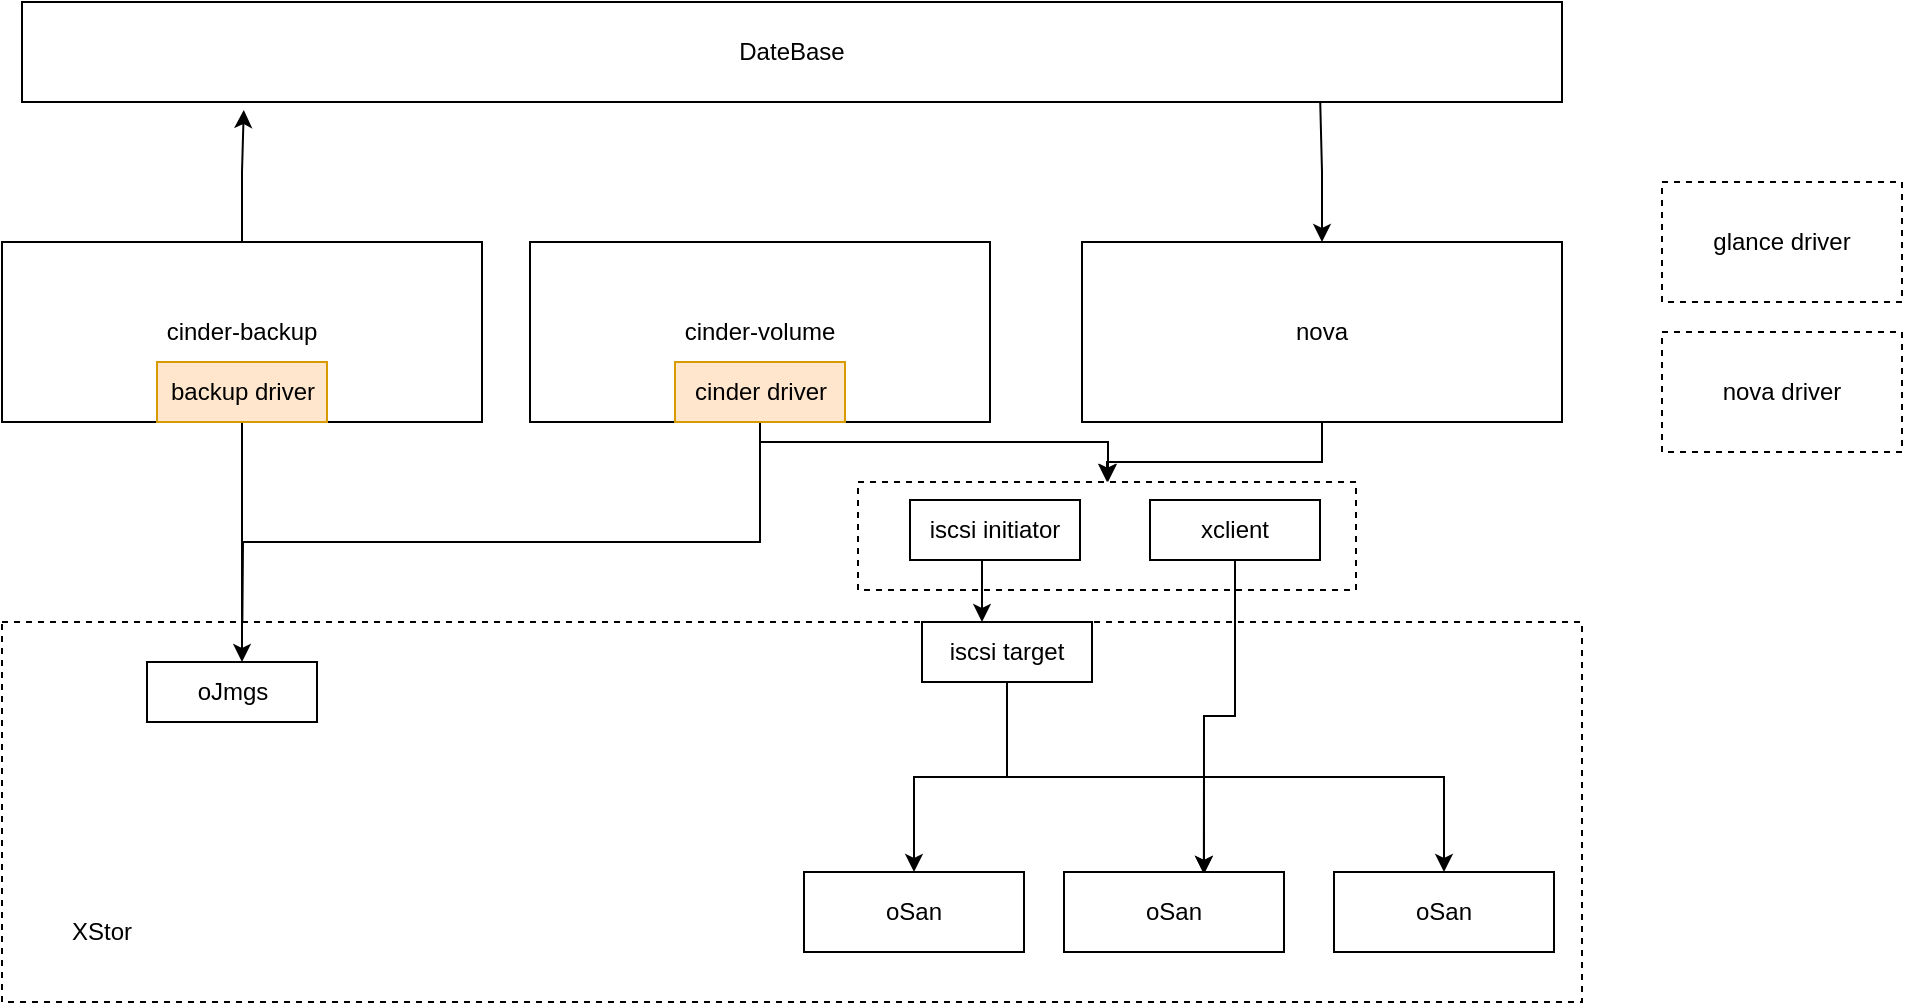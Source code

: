 <mxfile version="16.5.2" type="github">
  <diagram id="Iqppwu7Mz3QEscLfNfbv" name="Page-1">
    <mxGraphModel dx="1186" dy="684" grid="1" gridSize="10" guides="1" tooltips="1" connect="1" arrows="1" fold="1" page="1" pageScale="1" pageWidth="827" pageHeight="1169" math="0" shadow="0">
      <root>
        <mxCell id="0" />
        <mxCell id="1" parent="0" />
        <mxCell id="xS8MUs-kONUIonzYjEmB-38" value="" style="rounded=0;whiteSpace=wrap;html=1;dashed=1;" vertex="1" parent="1">
          <mxGeometry x="578" y="350" width="249" height="54" as="geometry" />
        </mxCell>
        <mxCell id="xS8MUs-kONUIonzYjEmB-1" value="" style="edgeStyle=none;html=1;" edge="1" parent="1" source="xS8MUs-kONUIonzYjEmB-2" target="xS8MUs-kONUIonzYjEmB-4">
          <mxGeometry relative="1" as="geometry" />
        </mxCell>
        <mxCell id="xS8MUs-kONUIonzYjEmB-2" value="cinder-volume" style="rounded=0;whiteSpace=wrap;html=1;" vertex="1" parent="1">
          <mxGeometry x="414" y="230" width="230" height="90" as="geometry" />
        </mxCell>
        <mxCell id="xS8MUs-kONUIonzYjEmB-12" style="edgeStyle=orthogonalEdgeStyle;rounded=0;orthogonalLoop=1;jettySize=auto;html=1;exitX=0.5;exitY=1;exitDx=0;exitDy=0;" edge="1" parent="1" source="xS8MUs-kONUIonzYjEmB-4">
          <mxGeometry relative="1" as="geometry">
            <mxPoint x="270" y="440" as="targetPoint" />
          </mxGeometry>
        </mxCell>
        <mxCell id="xS8MUs-kONUIonzYjEmB-42" style="edgeStyle=orthogonalEdgeStyle;rounded=0;orthogonalLoop=1;jettySize=auto;html=1;exitX=0.5;exitY=1;exitDx=0;exitDy=0;startArrow=none;startFill=0;endArrow=classic;endFill=1;" edge="1" parent="1" source="xS8MUs-kONUIonzYjEmB-4" target="xS8MUs-kONUIonzYjEmB-38">
          <mxGeometry relative="1" as="geometry">
            <Array as="points">
              <mxPoint x="529" y="330" />
              <mxPoint x="703" y="330" />
            </Array>
          </mxGeometry>
        </mxCell>
        <mxCell id="xS8MUs-kONUIonzYjEmB-4" value="cinder driver" style="whiteSpace=wrap;html=1;rounded=0;fillColor=#ffe6cc;strokeColor=#d79b00;" vertex="1" parent="1">
          <mxGeometry x="486.5" y="290" width="85" height="30" as="geometry" />
        </mxCell>
        <mxCell id="xS8MUs-kONUIonzYjEmB-5" value="" style="rounded=0;whiteSpace=wrap;html=1;dashed=1;" vertex="1" parent="1">
          <mxGeometry x="150" y="420" width="790" height="190" as="geometry" />
        </mxCell>
        <mxCell id="xS8MUs-kONUIonzYjEmB-6" value="" style="edgeStyle=none;html=1;" edge="1" parent="1" source="xS8MUs-kONUIonzYjEmB-7" target="xS8MUs-kONUIonzYjEmB-8">
          <mxGeometry relative="1" as="geometry" />
        </mxCell>
        <mxCell id="xS8MUs-kONUIonzYjEmB-18" style="edgeStyle=orthogonalEdgeStyle;rounded=0;orthogonalLoop=1;jettySize=auto;html=1;exitX=0.5;exitY=0;exitDx=0;exitDy=0;entryX=0.144;entryY=1.08;entryDx=0;entryDy=0;entryPerimeter=0;" edge="1" parent="1" source="xS8MUs-kONUIonzYjEmB-7" target="xS8MUs-kONUIonzYjEmB-16">
          <mxGeometry relative="1" as="geometry" />
        </mxCell>
        <mxCell id="xS8MUs-kONUIonzYjEmB-7" value="cinder-backup" style="rounded=0;whiteSpace=wrap;html=1;" vertex="1" parent="1">
          <mxGeometry x="150" y="230" width="240" height="90" as="geometry" />
        </mxCell>
        <mxCell id="xS8MUs-kONUIonzYjEmB-11" style="edgeStyle=orthogonalEdgeStyle;rounded=0;orthogonalLoop=1;jettySize=auto;html=1;exitX=0.5;exitY=1;exitDx=0;exitDy=0;" edge="1" parent="1" source="xS8MUs-kONUIonzYjEmB-8">
          <mxGeometry relative="1" as="geometry">
            <mxPoint x="270" y="440" as="targetPoint" />
          </mxGeometry>
        </mxCell>
        <mxCell id="xS8MUs-kONUIonzYjEmB-8" value="backup driver" style="whiteSpace=wrap;html=1;rounded=0;fillColor=#ffe6cc;strokeColor=#d79b00;" vertex="1" parent="1">
          <mxGeometry x="227.5" y="290" width="85" height="30" as="geometry" />
        </mxCell>
        <mxCell id="xS8MUs-kONUIonzYjEmB-9" value="oJmgs" style="whiteSpace=wrap;html=1;rounded=0;" vertex="1" parent="1">
          <mxGeometry x="222.5" y="440" width="85" height="30" as="geometry" />
        </mxCell>
        <mxCell id="xS8MUs-kONUIonzYjEmB-19" style="edgeStyle=orthogonalEdgeStyle;rounded=0;orthogonalLoop=1;jettySize=auto;html=1;exitX=0.5;exitY=0;exitDx=0;exitDy=0;entryX=0.843;entryY=1;entryDx=0;entryDy=0;entryPerimeter=0;startArrow=classic;startFill=1;endArrow=none;endFill=0;" edge="1" parent="1" source="xS8MUs-kONUIonzYjEmB-14" target="xS8MUs-kONUIonzYjEmB-16">
          <mxGeometry relative="1" as="geometry" />
        </mxCell>
        <mxCell id="xS8MUs-kONUIonzYjEmB-46" style="edgeStyle=orthogonalEdgeStyle;rounded=0;orthogonalLoop=1;jettySize=auto;html=1;exitX=0.5;exitY=1;exitDx=0;exitDy=0;startArrow=none;startFill=0;endArrow=classic;endFill=1;" edge="1" parent="1" source="xS8MUs-kONUIonzYjEmB-14" target="xS8MUs-kONUIonzYjEmB-38">
          <mxGeometry relative="1" as="geometry" />
        </mxCell>
        <mxCell id="xS8MUs-kONUIonzYjEmB-14" value="nova" style="rounded=0;whiteSpace=wrap;html=1;" vertex="1" parent="1">
          <mxGeometry x="690" y="230" width="240" height="90" as="geometry" />
        </mxCell>
        <mxCell id="xS8MUs-kONUIonzYjEmB-39" style="edgeStyle=orthogonalEdgeStyle;rounded=0;orthogonalLoop=1;jettySize=auto;html=1;exitX=0.5;exitY=1;exitDx=0;exitDy=0;entryX=0.353;entryY=0;entryDx=0;entryDy=0;entryPerimeter=0;startArrow=none;startFill=0;endArrow=classic;endFill=1;" edge="1" parent="1" source="xS8MUs-kONUIonzYjEmB-15" target="xS8MUs-kONUIonzYjEmB-20">
          <mxGeometry relative="1" as="geometry" />
        </mxCell>
        <mxCell id="xS8MUs-kONUIonzYjEmB-15" value="iscsi initiator" style="whiteSpace=wrap;html=1;rounded=0;" vertex="1" parent="1">
          <mxGeometry x="604" y="359" width="85" height="30" as="geometry" />
        </mxCell>
        <mxCell id="xS8MUs-kONUIonzYjEmB-16" value="DateBase" style="rounded=0;whiteSpace=wrap;html=1;" vertex="1" parent="1">
          <mxGeometry x="160" y="110" width="770" height="50" as="geometry" />
        </mxCell>
        <mxCell id="xS8MUs-kONUIonzYjEmB-30" style="edgeStyle=orthogonalEdgeStyle;rounded=0;orthogonalLoop=1;jettySize=auto;html=1;exitX=0.5;exitY=1;exitDx=0;exitDy=0;entryX=0.5;entryY=0;entryDx=0;entryDy=0;startArrow=none;startFill=0;endArrow=classic;endFill=1;" edge="1" parent="1" source="xS8MUs-kONUIonzYjEmB-20" target="xS8MUs-kONUIonzYjEmB-29">
          <mxGeometry relative="1" as="geometry" />
        </mxCell>
        <mxCell id="xS8MUs-kONUIonzYjEmB-31" style="edgeStyle=orthogonalEdgeStyle;rounded=0;orthogonalLoop=1;jettySize=auto;html=1;exitX=0.5;exitY=1;exitDx=0;exitDy=0;entryX=0.636;entryY=0.025;entryDx=0;entryDy=0;entryPerimeter=0;startArrow=none;startFill=0;endArrow=classic;endFill=1;" edge="1" parent="1" source="xS8MUs-kONUIonzYjEmB-20" target="xS8MUs-kONUIonzYjEmB-28">
          <mxGeometry relative="1" as="geometry" />
        </mxCell>
        <mxCell id="xS8MUs-kONUIonzYjEmB-32" style="edgeStyle=orthogonalEdgeStyle;rounded=0;orthogonalLoop=1;jettySize=auto;html=1;exitX=0.5;exitY=1;exitDx=0;exitDy=0;entryX=0.5;entryY=0;entryDx=0;entryDy=0;startArrow=none;startFill=0;endArrow=classic;endFill=1;" edge="1" parent="1" source="xS8MUs-kONUIonzYjEmB-20" target="xS8MUs-kONUIonzYjEmB-27">
          <mxGeometry relative="1" as="geometry" />
        </mxCell>
        <mxCell id="xS8MUs-kONUIonzYjEmB-20" value="iscsi target" style="whiteSpace=wrap;html=1;rounded=0;" vertex="1" parent="1">
          <mxGeometry x="610" y="420" width="85" height="30" as="geometry" />
        </mxCell>
        <mxCell id="xS8MUs-kONUIonzYjEmB-41" style="edgeStyle=orthogonalEdgeStyle;rounded=0;orthogonalLoop=1;jettySize=auto;html=1;exitX=0.5;exitY=1;exitDx=0;exitDy=0;entryX=0.636;entryY=0.025;entryDx=0;entryDy=0;entryPerimeter=0;startArrow=none;startFill=0;endArrow=classic;endFill=1;" edge="1" parent="1" source="xS8MUs-kONUIonzYjEmB-25" target="xS8MUs-kONUIonzYjEmB-28">
          <mxGeometry relative="1" as="geometry" />
        </mxCell>
        <mxCell id="xS8MUs-kONUIonzYjEmB-25" value="xclient" style="whiteSpace=wrap;html=1;rounded=0;" vertex="1" parent="1">
          <mxGeometry x="724" y="359" width="85" height="30" as="geometry" />
        </mxCell>
        <mxCell id="xS8MUs-kONUIonzYjEmB-27" value="oSan" style="rounded=0;whiteSpace=wrap;html=1;" vertex="1" parent="1">
          <mxGeometry x="816" y="545" width="110" height="40" as="geometry" />
        </mxCell>
        <mxCell id="xS8MUs-kONUIonzYjEmB-28" value="oSan" style="rounded=0;whiteSpace=wrap;html=1;" vertex="1" parent="1">
          <mxGeometry x="681" y="545" width="110" height="40" as="geometry" />
        </mxCell>
        <mxCell id="xS8MUs-kONUIonzYjEmB-29" value="oSan" style="rounded=0;whiteSpace=wrap;html=1;" vertex="1" parent="1">
          <mxGeometry x="551" y="545" width="110" height="40" as="geometry" />
        </mxCell>
        <mxCell id="xS8MUs-kONUIonzYjEmB-35" value="glance driver" style="rounded=0;whiteSpace=wrap;html=1;dashed=1;" vertex="1" parent="1">
          <mxGeometry x="980" y="200" width="120" height="60" as="geometry" />
        </mxCell>
        <mxCell id="xS8MUs-kONUIonzYjEmB-36" value="nova driver" style="rounded=0;whiteSpace=wrap;html=1;dashed=1;" vertex="1" parent="1">
          <mxGeometry x="980" y="275" width="120" height="60" as="geometry" />
        </mxCell>
        <mxCell id="xS8MUs-kONUIonzYjEmB-37" value="XStor" style="text;html=1;strokeColor=none;fillColor=none;align=center;verticalAlign=middle;whiteSpace=wrap;rounded=0;dashed=1;" vertex="1" parent="1">
          <mxGeometry x="170" y="560" width="60" height="30" as="geometry" />
        </mxCell>
      </root>
    </mxGraphModel>
  </diagram>
</mxfile>

